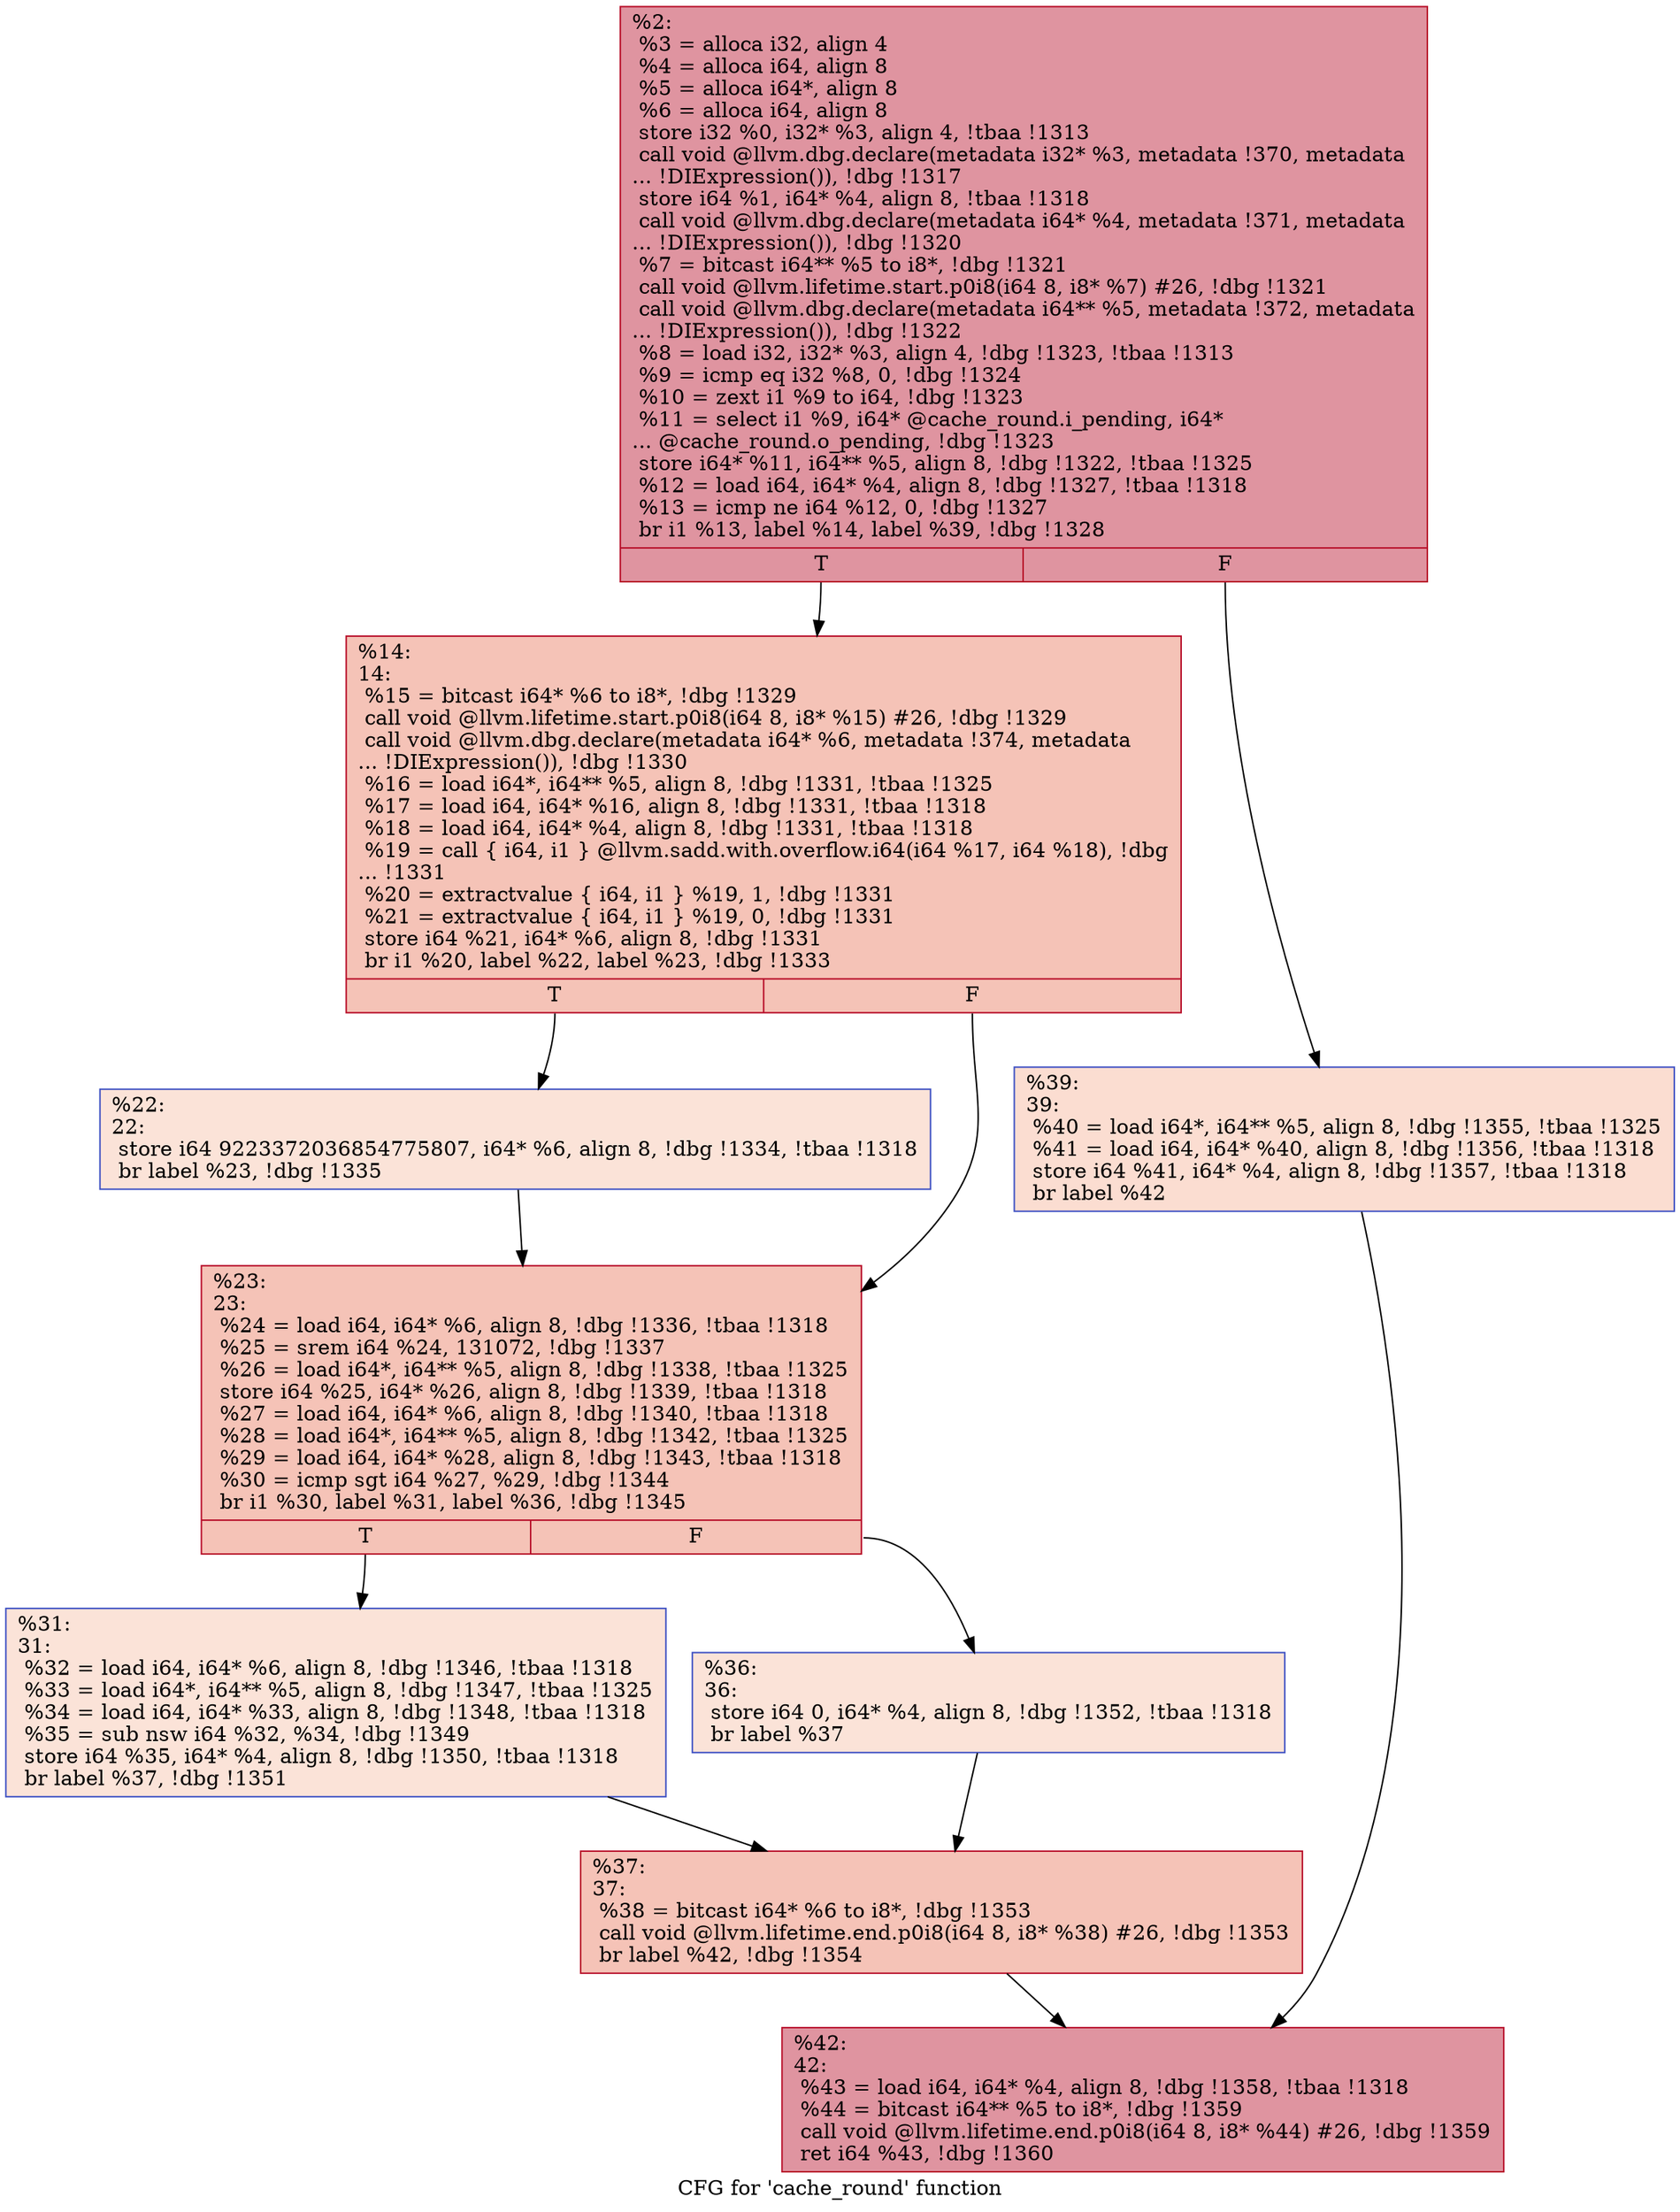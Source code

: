 digraph "CFG for 'cache_round' function" {
	label="CFG for 'cache_round' function";

	Node0xfaa630 [shape=record,color="#b70d28ff", style=filled, fillcolor="#b70d2870",label="{%2:\l  %3 = alloca i32, align 4\l  %4 = alloca i64, align 8\l  %5 = alloca i64*, align 8\l  %6 = alloca i64, align 8\l  store i32 %0, i32* %3, align 4, !tbaa !1313\l  call void @llvm.dbg.declare(metadata i32* %3, metadata !370, metadata\l... !DIExpression()), !dbg !1317\l  store i64 %1, i64* %4, align 8, !tbaa !1318\l  call void @llvm.dbg.declare(metadata i64* %4, metadata !371, metadata\l... !DIExpression()), !dbg !1320\l  %7 = bitcast i64** %5 to i8*, !dbg !1321\l  call void @llvm.lifetime.start.p0i8(i64 8, i8* %7) #26, !dbg !1321\l  call void @llvm.dbg.declare(metadata i64** %5, metadata !372, metadata\l... !DIExpression()), !dbg !1322\l  %8 = load i32, i32* %3, align 4, !dbg !1323, !tbaa !1313\l  %9 = icmp eq i32 %8, 0, !dbg !1324\l  %10 = zext i1 %9 to i64, !dbg !1323\l  %11 = select i1 %9, i64* @cache_round.i_pending, i64*\l... @cache_round.o_pending, !dbg !1323\l  store i64* %11, i64** %5, align 8, !dbg !1322, !tbaa !1325\l  %12 = load i64, i64* %4, align 8, !dbg !1327, !tbaa !1318\l  %13 = icmp ne i64 %12, 0, !dbg !1327\l  br i1 %13, label %14, label %39, !dbg !1328\l|{<s0>T|<s1>F}}"];
	Node0xfaa630:s0 -> Node0xfaa680;
	Node0xfaa630:s1 -> Node0xfaa860;
	Node0xfaa680 [shape=record,color="#b70d28ff", style=filled, fillcolor="#e8765c70",label="{%14:\l14:                                               \l  %15 = bitcast i64* %6 to i8*, !dbg !1329\l  call void @llvm.lifetime.start.p0i8(i64 8, i8* %15) #26, !dbg !1329\l  call void @llvm.dbg.declare(metadata i64* %6, metadata !374, metadata\l... !DIExpression()), !dbg !1330\l  %16 = load i64*, i64** %5, align 8, !dbg !1331, !tbaa !1325\l  %17 = load i64, i64* %16, align 8, !dbg !1331, !tbaa !1318\l  %18 = load i64, i64* %4, align 8, !dbg !1331, !tbaa !1318\l  %19 = call \{ i64, i1 \} @llvm.sadd.with.overflow.i64(i64 %17, i64 %18), !dbg\l... !1331\l  %20 = extractvalue \{ i64, i1 \} %19, 1, !dbg !1331\l  %21 = extractvalue \{ i64, i1 \} %19, 0, !dbg !1331\l  store i64 %21, i64* %6, align 8, !dbg !1331\l  br i1 %20, label %22, label %23, !dbg !1333\l|{<s0>T|<s1>F}}"];
	Node0xfaa680:s0 -> Node0xfaa6d0;
	Node0xfaa680:s1 -> Node0xfaa720;
	Node0xfaa6d0 [shape=record,color="#3d50c3ff", style=filled, fillcolor="#f6bfa670",label="{%22:\l22:                                               \l  store i64 9223372036854775807, i64* %6, align 8, !dbg !1334, !tbaa !1318\l  br label %23, !dbg !1335\l}"];
	Node0xfaa6d0 -> Node0xfaa720;
	Node0xfaa720 [shape=record,color="#b70d28ff", style=filled, fillcolor="#e8765c70",label="{%23:\l23:                                               \l  %24 = load i64, i64* %6, align 8, !dbg !1336, !tbaa !1318\l  %25 = srem i64 %24, 131072, !dbg !1337\l  %26 = load i64*, i64** %5, align 8, !dbg !1338, !tbaa !1325\l  store i64 %25, i64* %26, align 8, !dbg !1339, !tbaa !1318\l  %27 = load i64, i64* %6, align 8, !dbg !1340, !tbaa !1318\l  %28 = load i64*, i64** %5, align 8, !dbg !1342, !tbaa !1325\l  %29 = load i64, i64* %28, align 8, !dbg !1343, !tbaa !1318\l  %30 = icmp sgt i64 %27, %29, !dbg !1344\l  br i1 %30, label %31, label %36, !dbg !1345\l|{<s0>T|<s1>F}}"];
	Node0xfaa720:s0 -> Node0xfaa770;
	Node0xfaa720:s1 -> Node0xfaa7c0;
	Node0xfaa770 [shape=record,color="#3d50c3ff", style=filled, fillcolor="#f6bfa670",label="{%31:\l31:                                               \l  %32 = load i64, i64* %6, align 8, !dbg !1346, !tbaa !1318\l  %33 = load i64*, i64** %5, align 8, !dbg !1347, !tbaa !1325\l  %34 = load i64, i64* %33, align 8, !dbg !1348, !tbaa !1318\l  %35 = sub nsw i64 %32, %34, !dbg !1349\l  store i64 %35, i64* %4, align 8, !dbg !1350, !tbaa !1318\l  br label %37, !dbg !1351\l}"];
	Node0xfaa770 -> Node0xfaa810;
	Node0xfaa7c0 [shape=record,color="#3d50c3ff", style=filled, fillcolor="#f6bfa670",label="{%36:\l36:                                               \l  store i64 0, i64* %4, align 8, !dbg !1352, !tbaa !1318\l  br label %37\l}"];
	Node0xfaa7c0 -> Node0xfaa810;
	Node0xfaa810 [shape=record,color="#b70d28ff", style=filled, fillcolor="#e8765c70",label="{%37:\l37:                                               \l  %38 = bitcast i64* %6 to i8*, !dbg !1353\l  call void @llvm.lifetime.end.p0i8(i64 8, i8* %38) #26, !dbg !1353\l  br label %42, !dbg !1354\l}"];
	Node0xfaa810 -> Node0xfaa8b0;
	Node0xfaa860 [shape=record,color="#3d50c3ff", style=filled, fillcolor="#f7b39670",label="{%39:\l39:                                               \l  %40 = load i64*, i64** %5, align 8, !dbg !1355, !tbaa !1325\l  %41 = load i64, i64* %40, align 8, !dbg !1356, !tbaa !1318\l  store i64 %41, i64* %4, align 8, !dbg !1357, !tbaa !1318\l  br label %42\l}"];
	Node0xfaa860 -> Node0xfaa8b0;
	Node0xfaa8b0 [shape=record,color="#b70d28ff", style=filled, fillcolor="#b70d2870",label="{%42:\l42:                                               \l  %43 = load i64, i64* %4, align 8, !dbg !1358, !tbaa !1318\l  %44 = bitcast i64** %5 to i8*, !dbg !1359\l  call void @llvm.lifetime.end.p0i8(i64 8, i8* %44) #26, !dbg !1359\l  ret i64 %43, !dbg !1360\l}"];
}
